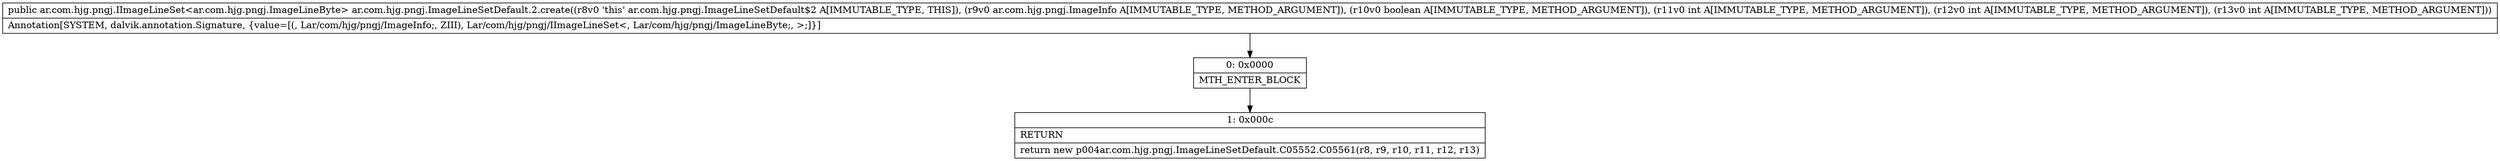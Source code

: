 digraph "CFG forar.com.hjg.pngj.ImageLineSetDefault.2.create(Lar\/com\/hjg\/pngj\/ImageInfo;ZIII)Lar\/com\/hjg\/pngj\/IImageLineSet;" {
Node_0 [shape=record,label="{0\:\ 0x0000|MTH_ENTER_BLOCK\l}"];
Node_1 [shape=record,label="{1\:\ 0x000c|RETURN\l|return new p004ar.com.hjg.pngj.ImageLineSetDefault.C05552.C05561(r8, r9, r10, r11, r12, r13)\l}"];
MethodNode[shape=record,label="{public ar.com.hjg.pngj.IImageLineSet\<ar.com.hjg.pngj.ImageLineByte\> ar.com.hjg.pngj.ImageLineSetDefault.2.create((r8v0 'this' ar.com.hjg.pngj.ImageLineSetDefault$2 A[IMMUTABLE_TYPE, THIS]), (r9v0 ar.com.hjg.pngj.ImageInfo A[IMMUTABLE_TYPE, METHOD_ARGUMENT]), (r10v0 boolean A[IMMUTABLE_TYPE, METHOD_ARGUMENT]), (r11v0 int A[IMMUTABLE_TYPE, METHOD_ARGUMENT]), (r12v0 int A[IMMUTABLE_TYPE, METHOD_ARGUMENT]), (r13v0 int A[IMMUTABLE_TYPE, METHOD_ARGUMENT]))  | Annotation[SYSTEM, dalvik.annotation.Signature, \{value=[(, Lar\/com\/hjg\/pngj\/ImageInfo;, ZIII), Lar\/com\/hjg\/pngj\/IImageLineSet\<, Lar\/com\/hjg\/pngj\/ImageLineByte;, \>;]\}]\l}"];
MethodNode -> Node_0;
Node_0 -> Node_1;
}

